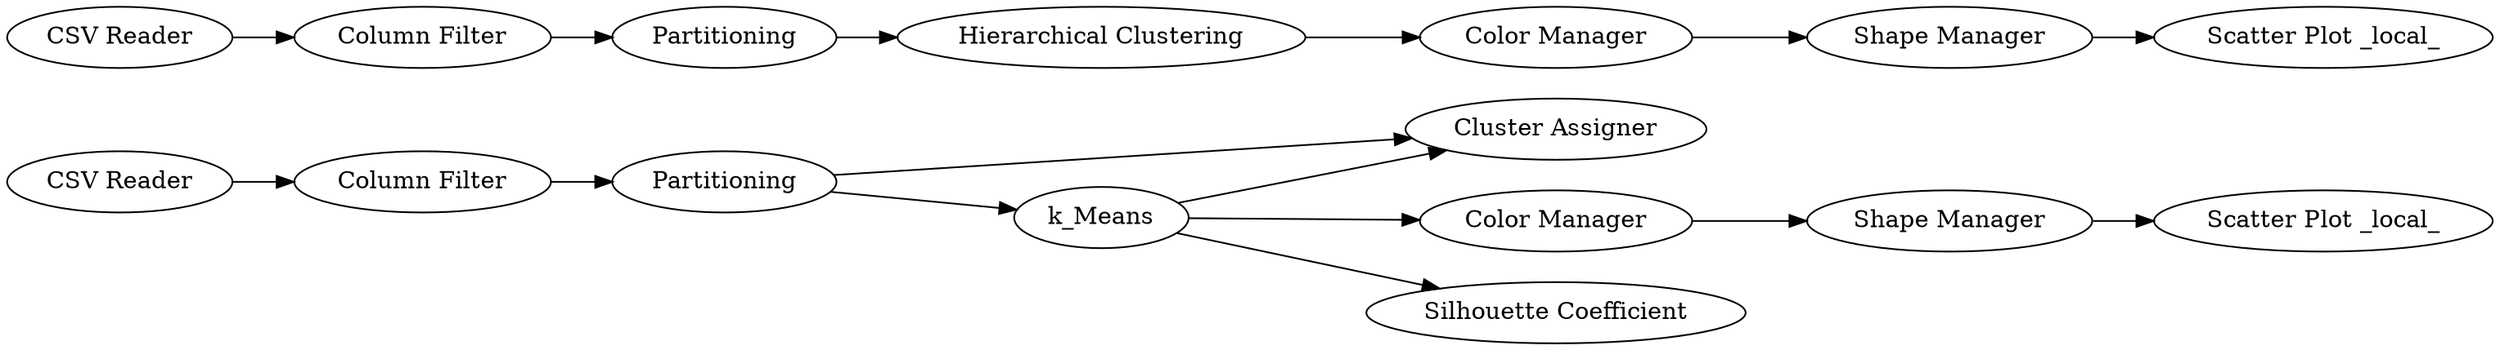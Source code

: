 digraph {
	1 [label="CSV Reader"]
	4 [label=Partitioning]
	5 [label="Scatter Plot _local_"]
	7 [label=k_Means]
	8 [label="Cluster Assigner"]
	9 [label="Color Manager"]
	10 [label="Shape Manager"]
	11 [label="Silhouette Coefficient"]
	12 [label="Column Filter"]
	14 [label="CSV Reader"]
	15 [label="Column Filter"]
	16 [label=Partitioning]
	17 [label="Hierarchical Clustering"]
	18 [label="Color Manager"]
	19 [label="Shape Manager"]
	20 [label="Scatter Plot _local_"]
	1 -> 12
	4 -> 7
	4 -> 8
	7 -> 9
	7 -> 8
	7 -> 11
	9 -> 10
	10 -> 5
	12 -> 4
	14 -> 15
	15 -> 16
	16 -> 17
	17 -> 18
	18 -> 19
	19 -> 20
	rankdir=LR
}
